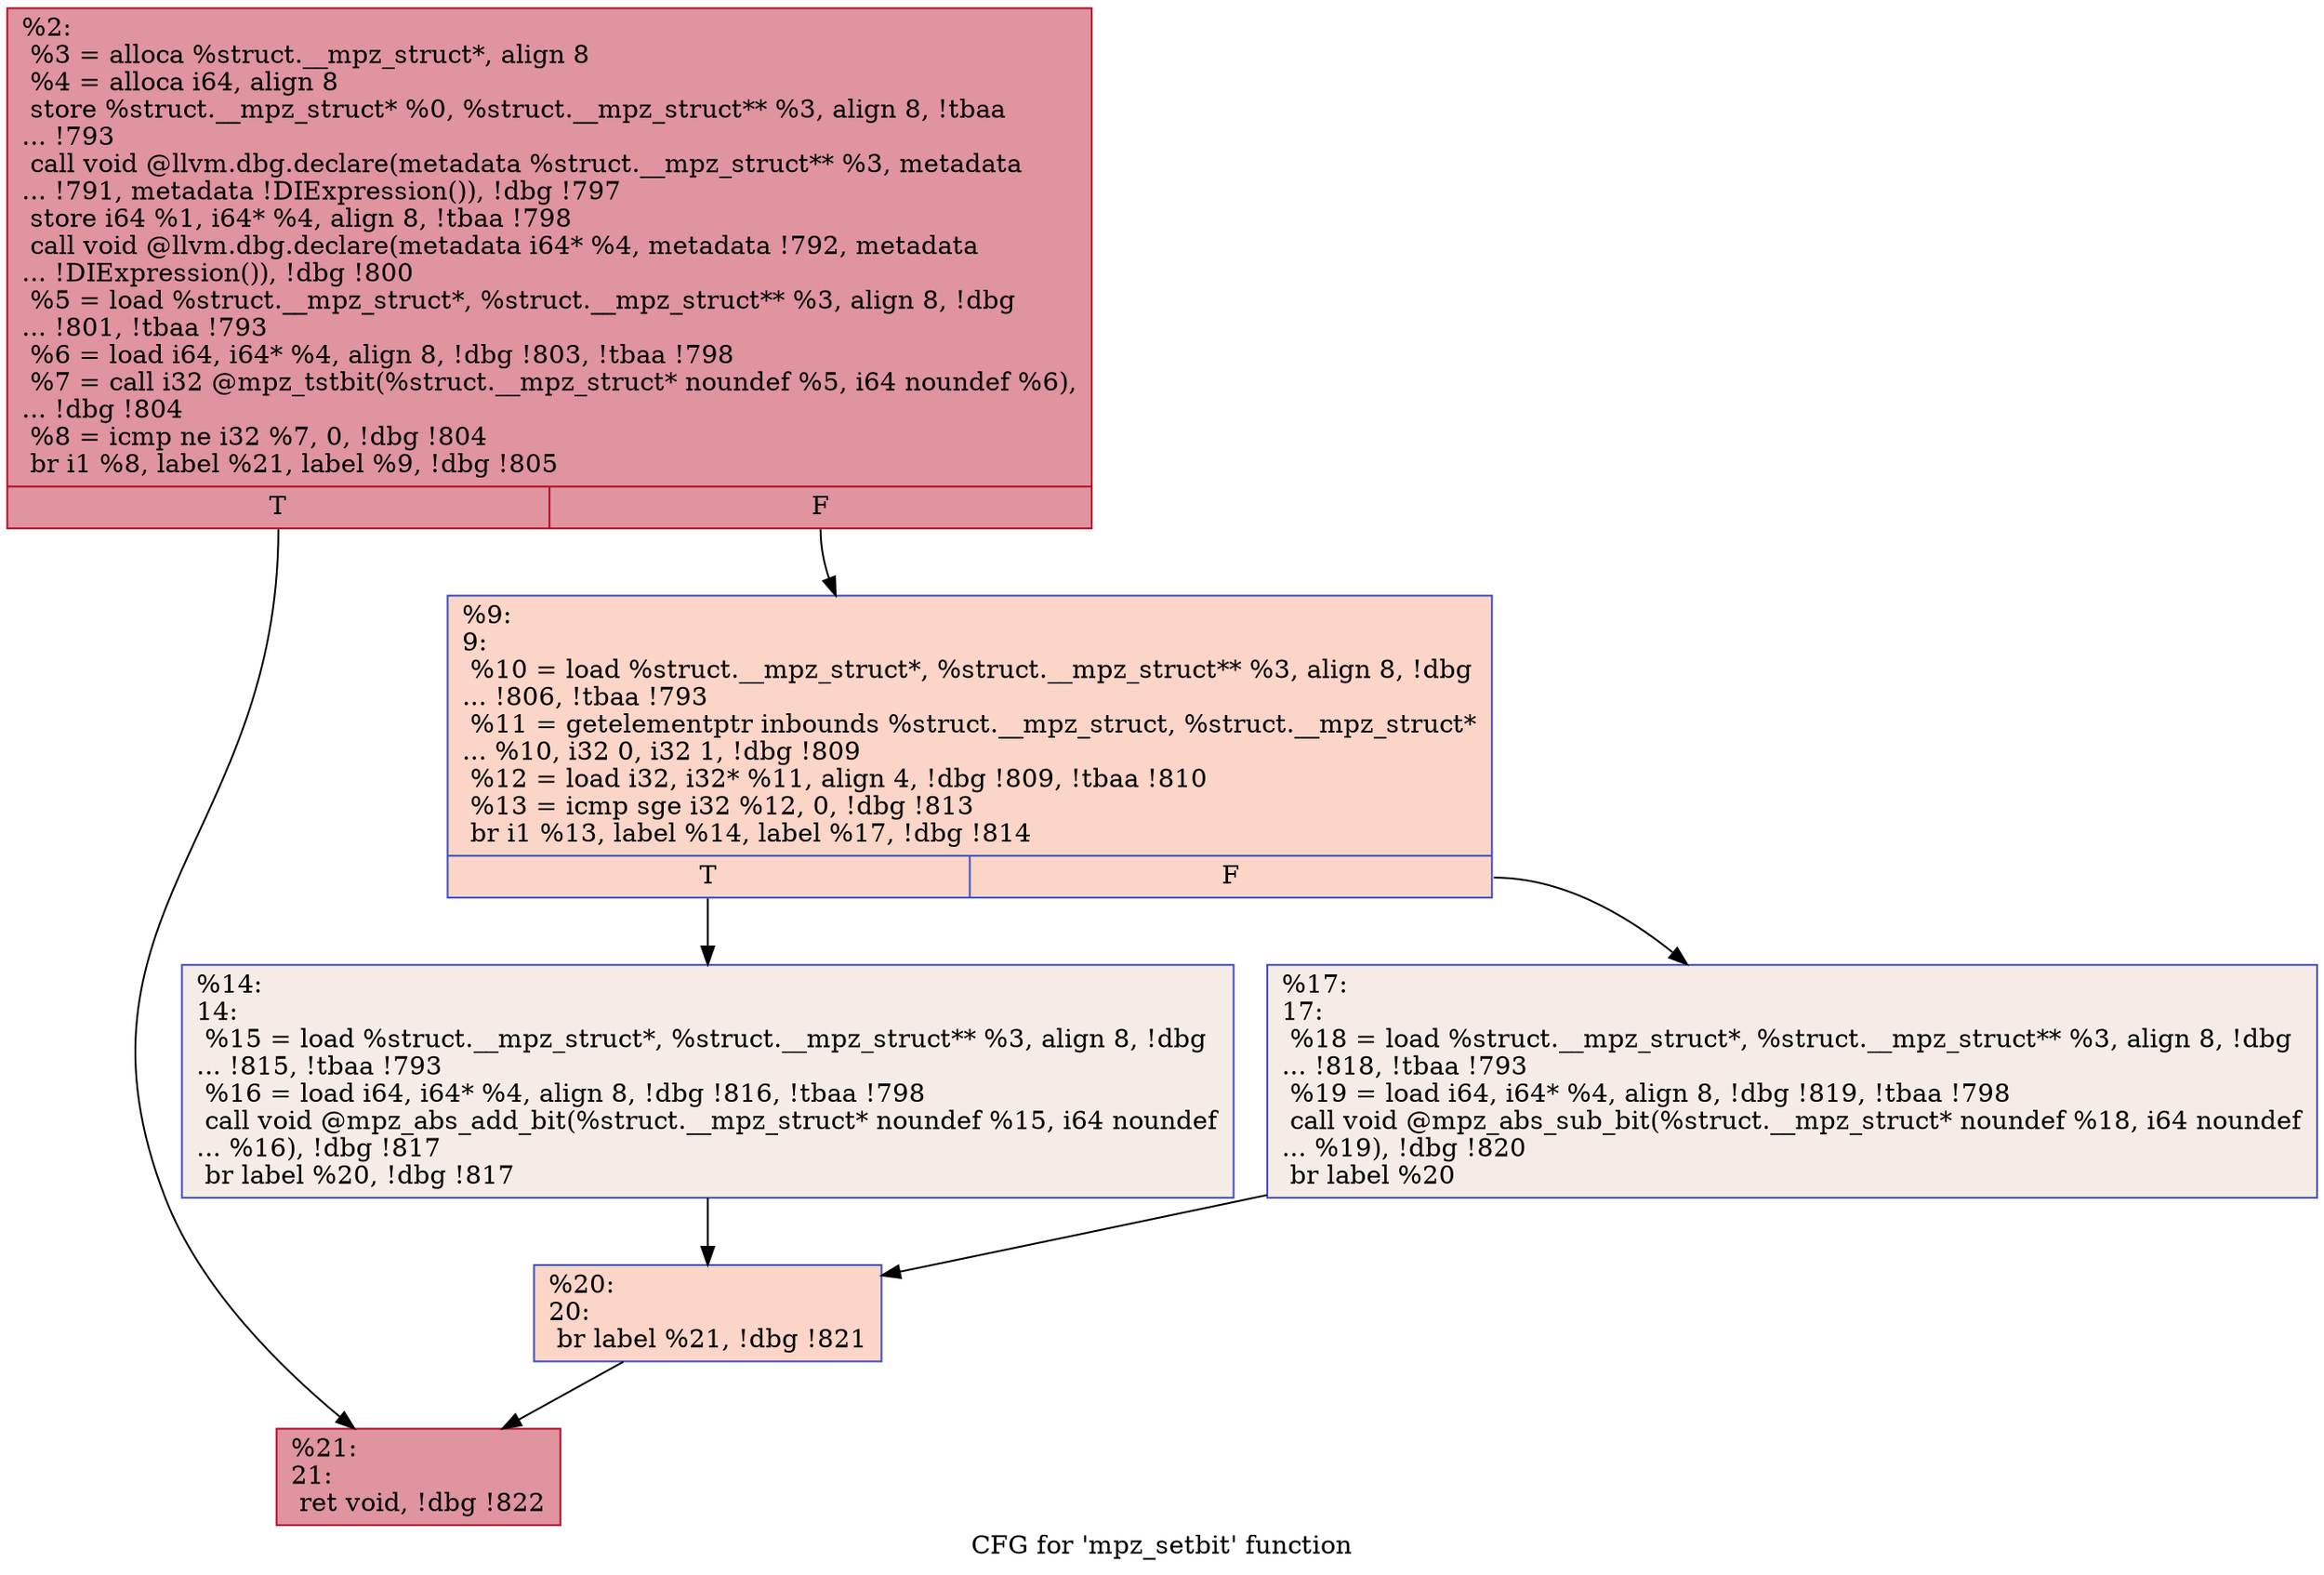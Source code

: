 digraph "CFG for 'mpz_setbit' function" {
	label="CFG for 'mpz_setbit' function";

	Node0x27ba750 [shape=record,color="#b70d28ff", style=filled, fillcolor="#b70d2870",label="{%2:\l  %3 = alloca %struct.__mpz_struct*, align 8\l  %4 = alloca i64, align 8\l  store %struct.__mpz_struct* %0, %struct.__mpz_struct** %3, align 8, !tbaa\l... !793\l  call void @llvm.dbg.declare(metadata %struct.__mpz_struct** %3, metadata\l... !791, metadata !DIExpression()), !dbg !797\l  store i64 %1, i64* %4, align 8, !tbaa !798\l  call void @llvm.dbg.declare(metadata i64* %4, metadata !792, metadata\l... !DIExpression()), !dbg !800\l  %5 = load %struct.__mpz_struct*, %struct.__mpz_struct** %3, align 8, !dbg\l... !801, !tbaa !793\l  %6 = load i64, i64* %4, align 8, !dbg !803, !tbaa !798\l  %7 = call i32 @mpz_tstbit(%struct.__mpz_struct* noundef %5, i64 noundef %6),\l... !dbg !804\l  %8 = icmp ne i32 %7, 0, !dbg !804\l  br i1 %8, label %21, label %9, !dbg !805\l|{<s0>T|<s1>F}}"];
	Node0x27ba750:s0 -> Node0x27ba920;
	Node0x27ba750:s1 -> Node0x27ba7e0;
	Node0x27ba7e0 [shape=record,color="#3d50c3ff", style=filled, fillcolor="#f5a08170",label="{%9:\l9:                                                \l  %10 = load %struct.__mpz_struct*, %struct.__mpz_struct** %3, align 8, !dbg\l... !806, !tbaa !793\l  %11 = getelementptr inbounds %struct.__mpz_struct, %struct.__mpz_struct*\l... %10, i32 0, i32 1, !dbg !809\l  %12 = load i32, i32* %11, align 4, !dbg !809, !tbaa !810\l  %13 = icmp sge i32 %12, 0, !dbg !813\l  br i1 %13, label %14, label %17, !dbg !814\l|{<s0>T|<s1>F}}"];
	Node0x27ba7e0:s0 -> Node0x27ba830;
	Node0x27ba7e0:s1 -> Node0x27ba880;
	Node0x27ba830 [shape=record,color="#3d50c3ff", style=filled, fillcolor="#ead5c970",label="{%14:\l14:                                               \l  %15 = load %struct.__mpz_struct*, %struct.__mpz_struct** %3, align 8, !dbg\l... !815, !tbaa !793\l  %16 = load i64, i64* %4, align 8, !dbg !816, !tbaa !798\l  call void @mpz_abs_add_bit(%struct.__mpz_struct* noundef %15, i64 noundef\l... %16), !dbg !817\l  br label %20, !dbg !817\l}"];
	Node0x27ba830 -> Node0x27ba8d0;
	Node0x27ba880 [shape=record,color="#3d50c3ff", style=filled, fillcolor="#ead5c970",label="{%17:\l17:                                               \l  %18 = load %struct.__mpz_struct*, %struct.__mpz_struct** %3, align 8, !dbg\l... !818, !tbaa !793\l  %19 = load i64, i64* %4, align 8, !dbg !819, !tbaa !798\l  call void @mpz_abs_sub_bit(%struct.__mpz_struct* noundef %18, i64 noundef\l... %19), !dbg !820\l  br label %20\l}"];
	Node0x27ba880 -> Node0x27ba8d0;
	Node0x27ba8d0 [shape=record,color="#3d50c3ff", style=filled, fillcolor="#f5a08170",label="{%20:\l20:                                               \l  br label %21, !dbg !821\l}"];
	Node0x27ba8d0 -> Node0x27ba920;
	Node0x27ba920 [shape=record,color="#b70d28ff", style=filled, fillcolor="#b70d2870",label="{%21:\l21:                                               \l  ret void, !dbg !822\l}"];
}
